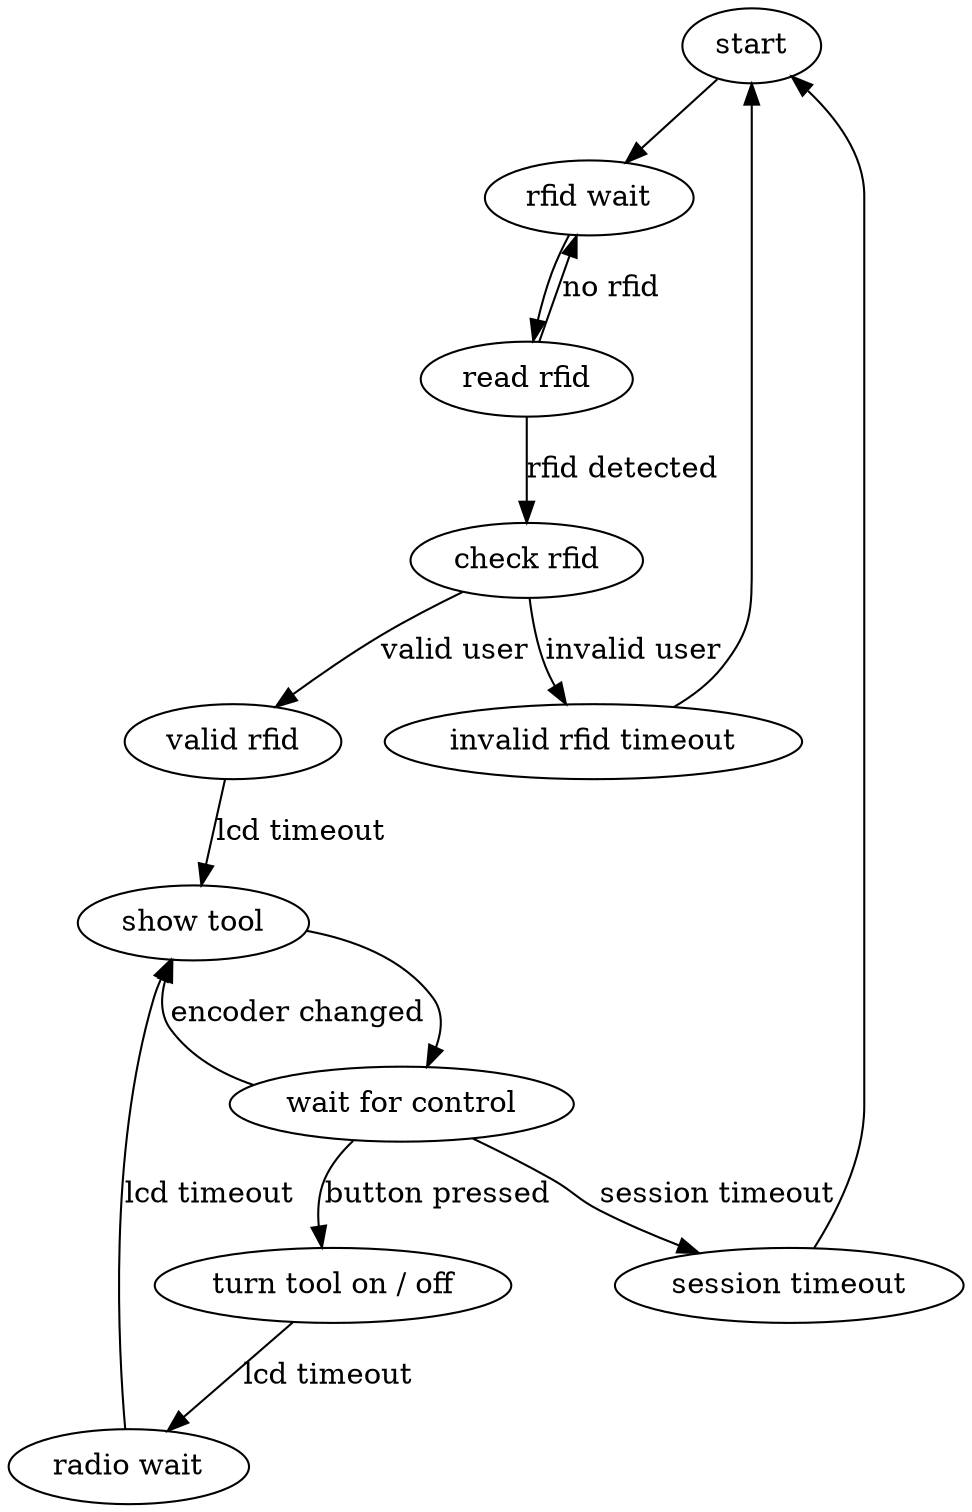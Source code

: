 strict digraph G {
    start;
    read_rfid[label="read rfid"];
    rfid_wait[label="rfid wait"];
    check_rfid[label="check rfid"];
    rfid_valid[label="valid rfid"];
    rfid_invalid[label="invalid rfid timeout"];
    wait_control[label="wait for control"];
    lcd_show_tool[label="show tool"];
    timeout[label="session timeout"];
    turn_on_off[label="turn tool on / off"];
    wait_radio[label="radio wait"];

    start -> rfid_wait;
    rfid_wait -> read_rfid;
    read_rfid -> rfid_wait[label="no rfid"]
    read_rfid -> check_rfid[label="rfid detected"]

    check_rfid -> rfid_valid[label="valid user"];
    check_rfid -> rfid_invalid[label="invalid user"];

    rfid_invalid -> start;

    rfid_valid -> lcd_show_tool[label="lcd timeout"];

    lcd_show_tool -> wait_control
    wait_control -> lcd_show_tool[label="lcd timeout"]
    wait_control -> lcd_show_tool[label="encoder changed"]
    wait_control -> timeout[label="session timeout"]
    timeout -> start

    wait_control -> turn_on_off[label="button pressed"];
    turn_on_off -> wait_radio[label="lcd timeout"];
    wait_radio -> lcd_show_tool[label="lcd timeout"];
}
